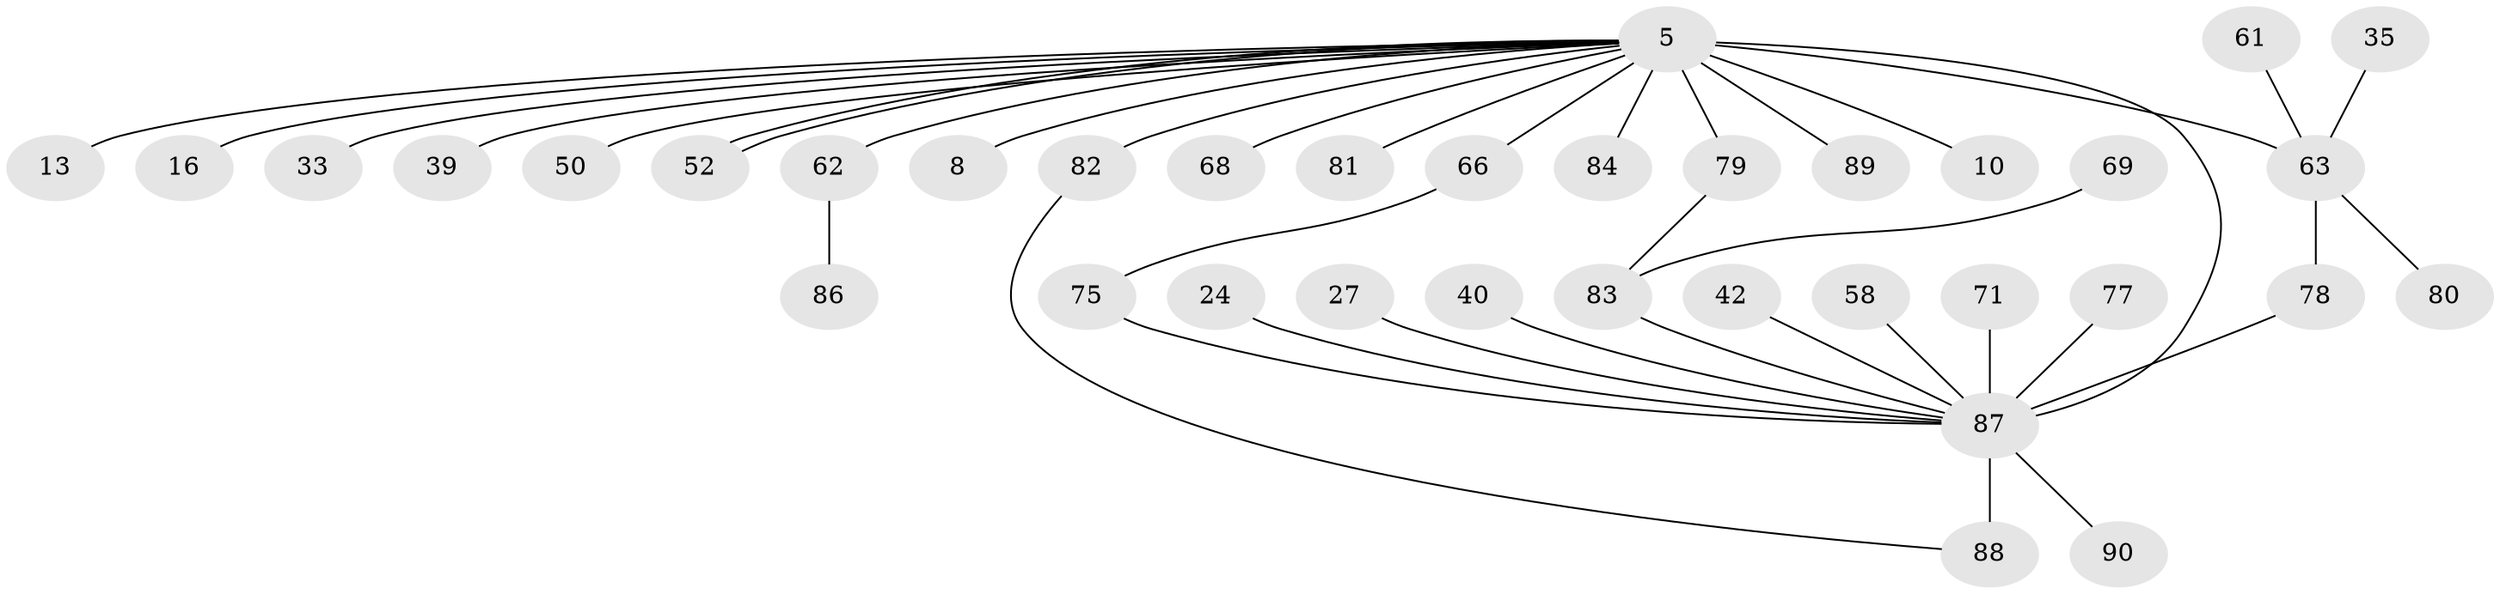 // original degree distribution, {5: 0.05555555555555555, 16: 0.011111111111111112, 2: 0.2777777777777778, 20: 0.011111111111111112, 3: 0.08888888888888889, 1: 0.4444444444444444, 11: 0.011111111111111112, 6: 0.022222222222222223, 4: 0.06666666666666667, 12: 0.011111111111111112}
// Generated by graph-tools (version 1.1) at 2025/51/03/04/25 21:51:04]
// undirected, 36 vertices, 40 edges
graph export_dot {
graph [start="1"]
  node [color=gray90,style=filled];
  5 [super="+2"];
  8;
  10;
  13;
  16;
  24;
  27;
  33;
  35;
  39;
  40;
  42;
  50;
  52;
  58;
  61;
  62;
  63 [super="+43+60"];
  66 [super="+49"];
  68;
  69;
  71;
  75;
  77 [super="+38"];
  78;
  79;
  80 [super="+9"];
  81;
  82 [super="+1+14"];
  83 [super="+74+51"];
  84;
  86;
  87 [super="+67+76+65+85"];
  88 [super="+56+55"];
  89 [super="+72"];
  90 [super="+73"];
  5 -- 16;
  5 -- 33;
  5 -- 39;
  5 -- 52;
  5 -- 52;
  5 -- 62 [weight=2];
  5 -- 63 [weight=5];
  5 -- 79;
  5 -- 81;
  5 -- 84;
  5 -- 68;
  5 -- 8;
  5 -- 10;
  5 -- 13;
  5 -- 50;
  5 -- 89;
  5 -- 82 [weight=2];
  5 -- 87 [weight=9];
  5 -- 66 [weight=2];
  24 -- 87;
  27 -- 87;
  35 -- 63;
  40 -- 87;
  42 -- 87;
  58 -- 87;
  61 -- 63;
  62 -- 86;
  63 -- 80;
  63 -- 78;
  66 -- 75;
  69 -- 83;
  71 -- 87;
  75 -- 87;
  77 -- 87;
  78 -- 87;
  79 -- 83;
  82 -- 88;
  83 -- 87 [weight=4];
  87 -- 88 [weight=3];
  87 -- 90;
}
